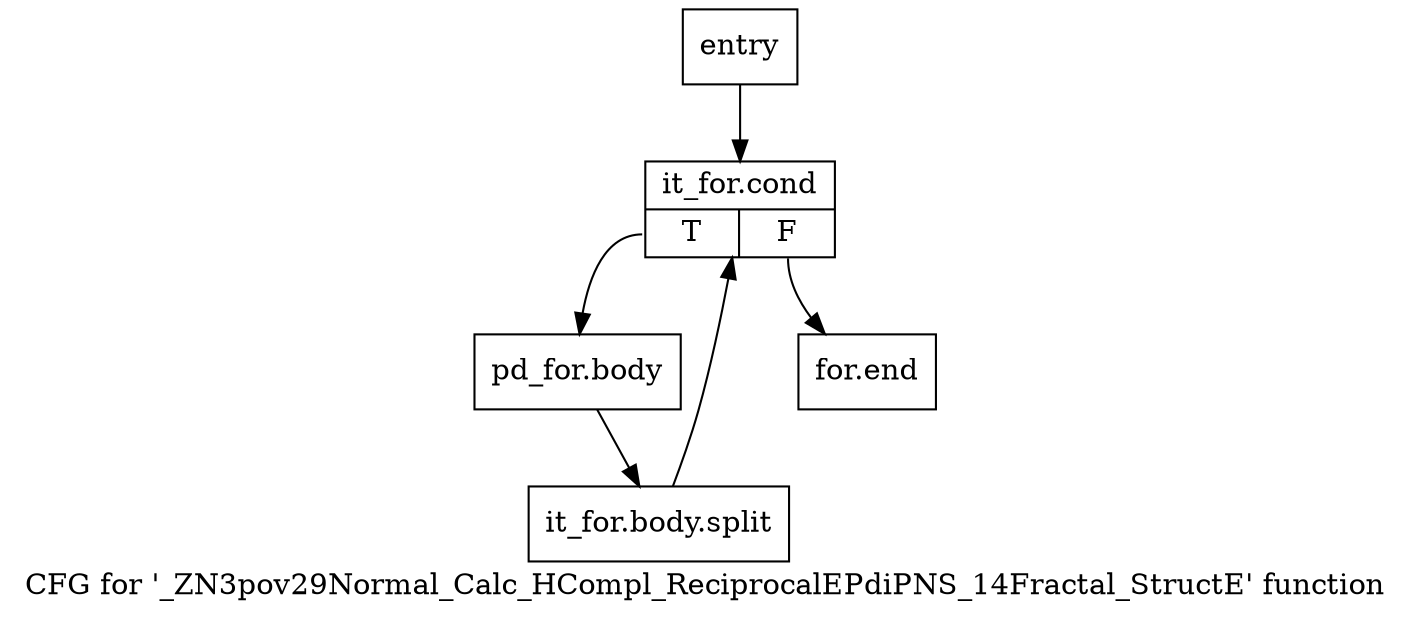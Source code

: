 digraph "CFG for '_ZN3pov29Normal_Calc_HCompl_ReciprocalEPdiPNS_14Fractal_StructE' function" {
	label="CFG for '_ZN3pov29Normal_Calc_HCompl_ReciprocalEPdiPNS_14Fractal_StructE' function";

	Node0x11f5d00 [shape=record,label="{entry}"];
	Node0x11f5d00 -> Node0x11f65e0;
	Node0x11f65e0 [shape=record,label="{it_for.cond|{<s0>T|<s1>F}}"];
	Node0x11f65e0:s0 -> Node0x11f6630;
	Node0x11f65e0:s1 -> Node0x11f6680;
	Node0x11f6630 [shape=record,label="{pd_for.body}"];
	Node0x11f6630 -> Node0x31667b0;
	Node0x31667b0 [shape=record,label="{it_for.body.split}"];
	Node0x31667b0 -> Node0x11f65e0;
	Node0x11f6680 [shape=record,label="{for.end}"];
}
